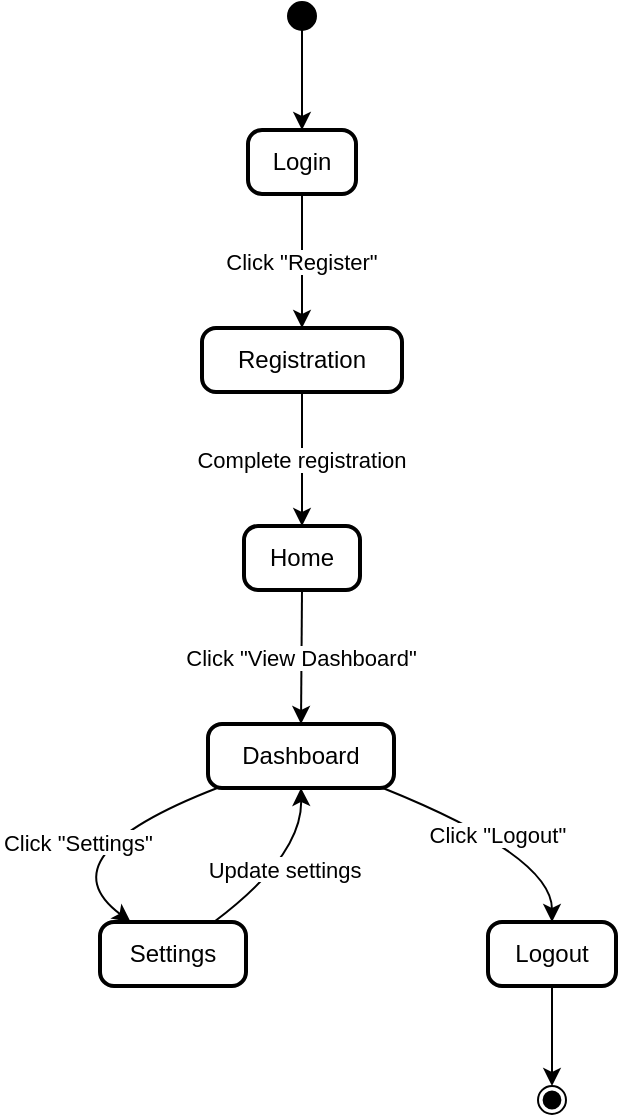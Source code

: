 <mxfile version="24.7.8">
  <diagram name="Page-1" id="zRL74zq7FEmETSCUp07v">
    <mxGraphModel>
      <root>
        <mxCell id="0" />
        <mxCell id="1" parent="0" />
        <mxCell id="2" value="" style="ellipse;fillColor=strokeColor;" vertex="1" parent="1">
          <mxGeometry x="185" y="8" width="14" height="14" as="geometry" />
        </mxCell>
        <mxCell id="3" value="Login" style="rounded=1;absoluteArcSize=1;arcSize=14;whiteSpace=wrap;strokeWidth=2;" vertex="1" parent="1">
          <mxGeometry x="165" y="72" width="54" height="32" as="geometry" />
        </mxCell>
        <mxCell id="4" value="Registration" style="rounded=1;absoluteArcSize=1;arcSize=14;whiteSpace=wrap;strokeWidth=2;" vertex="1" parent="1">
          <mxGeometry x="142" y="171" width="100" height="32" as="geometry" />
        </mxCell>
        <mxCell id="5" value="Home" style="rounded=1;absoluteArcSize=1;arcSize=14;whiteSpace=wrap;strokeWidth=2;" vertex="1" parent="1">
          <mxGeometry x="163" y="270" width="58" height="32" as="geometry" />
        </mxCell>
        <mxCell id="6" value="Dashboard" style="rounded=1;absoluteArcSize=1;arcSize=14;whiteSpace=wrap;strokeWidth=2;" vertex="1" parent="1">
          <mxGeometry x="145" y="369" width="93" height="32" as="geometry" />
        </mxCell>
        <mxCell id="7" value="Settings" style="rounded=1;absoluteArcSize=1;arcSize=14;whiteSpace=wrap;strokeWidth=2;" vertex="1" parent="1">
          <mxGeometry x="91" y="468" width="73" height="32" as="geometry" />
        </mxCell>
        <mxCell id="8" value="Logout" style="rounded=1;absoluteArcSize=1;arcSize=14;whiteSpace=wrap;strokeWidth=2;" vertex="1" parent="1">
          <mxGeometry x="285" y="468" width="64" height="32" as="geometry" />
        </mxCell>
        <mxCell id="9" value="" style="ellipse;shape=endState;fillColor=strokeColor;" vertex="1" parent="1">
          <mxGeometry x="310" y="550" width="14" height="14" as="geometry" />
        </mxCell>
        <mxCell id="10" value="" style="curved=1;startArrow=none;;exitX=0.49;exitY=1;entryX=0.5;entryY=0;" edge="1" parent="1" source="2" target="3">
          <mxGeometry relative="1" as="geometry">
            <Array as="points" />
          </mxGeometry>
        </mxCell>
        <mxCell id="11" value="Click &quot;Register&quot;" style="curved=1;startArrow=none;;exitX=0.5;exitY=1;entryX=0.5;entryY=0;" edge="1" parent="1" source="3" target="4">
          <mxGeometry relative="1" as="geometry">
            <Array as="points" />
          </mxGeometry>
        </mxCell>
        <mxCell id="12" value="Complete registration" style="curved=1;startArrow=none;;exitX=0.5;exitY=1;entryX=0.5;entryY=0;" edge="1" parent="1" source="4" target="5">
          <mxGeometry relative="1" as="geometry">
            <Array as="points" />
          </mxGeometry>
        </mxCell>
        <mxCell id="13" value="Click &quot;View Dashboard&quot;" style="curved=1;startArrow=none;;exitX=0.5;exitY=1;entryX=0.5;entryY=0;" edge="1" parent="1" source="5" target="6">
          <mxGeometry relative="1" as="geometry">
            <Array as="points" />
          </mxGeometry>
        </mxCell>
        <mxCell id="14" value="Click &quot;Settings&quot;" style="curved=1;startArrow=none;;exitX=0.05;exitY=1;entryX=0.21;entryY=0;" edge="1" parent="1" source="6" target="7">
          <mxGeometry relative="1" as="geometry">
            <Array as="points">
              <mxPoint x="62" y="435" />
            </Array>
          </mxGeometry>
        </mxCell>
        <mxCell id="15" value="Update settings" style="curved=1;startArrow=none;;exitX=0.78;exitY=0;entryX=0.5;entryY=1;" edge="1" parent="1" source="7" target="6">
          <mxGeometry relative="1" as="geometry">
            <Array as="points">
              <mxPoint x="192" y="435" />
            </Array>
          </mxGeometry>
        </mxCell>
        <mxCell id="16" value="Click &quot;Logout&quot;" style="curved=1;startArrow=none;;exitX=0.94;exitY=1;entryX=0.5;entryY=0;" edge="1" parent="1" source="6" target="8">
          <mxGeometry relative="1" as="geometry">
            <Array as="points">
              <mxPoint x="317" y="435" />
            </Array>
          </mxGeometry>
        </mxCell>
        <mxCell id="17" value="" style="curved=1;startArrow=none;;exitX=0.5;exitY=1;entryX=0.51;entryY=0;" edge="1" parent="1" source="8" target="9">
          <mxGeometry relative="1" as="geometry">
            <Array as="points" />
          </mxGeometry>
        </mxCell>
      </root>
    </mxGraphModel>
  </diagram>
</mxfile>
